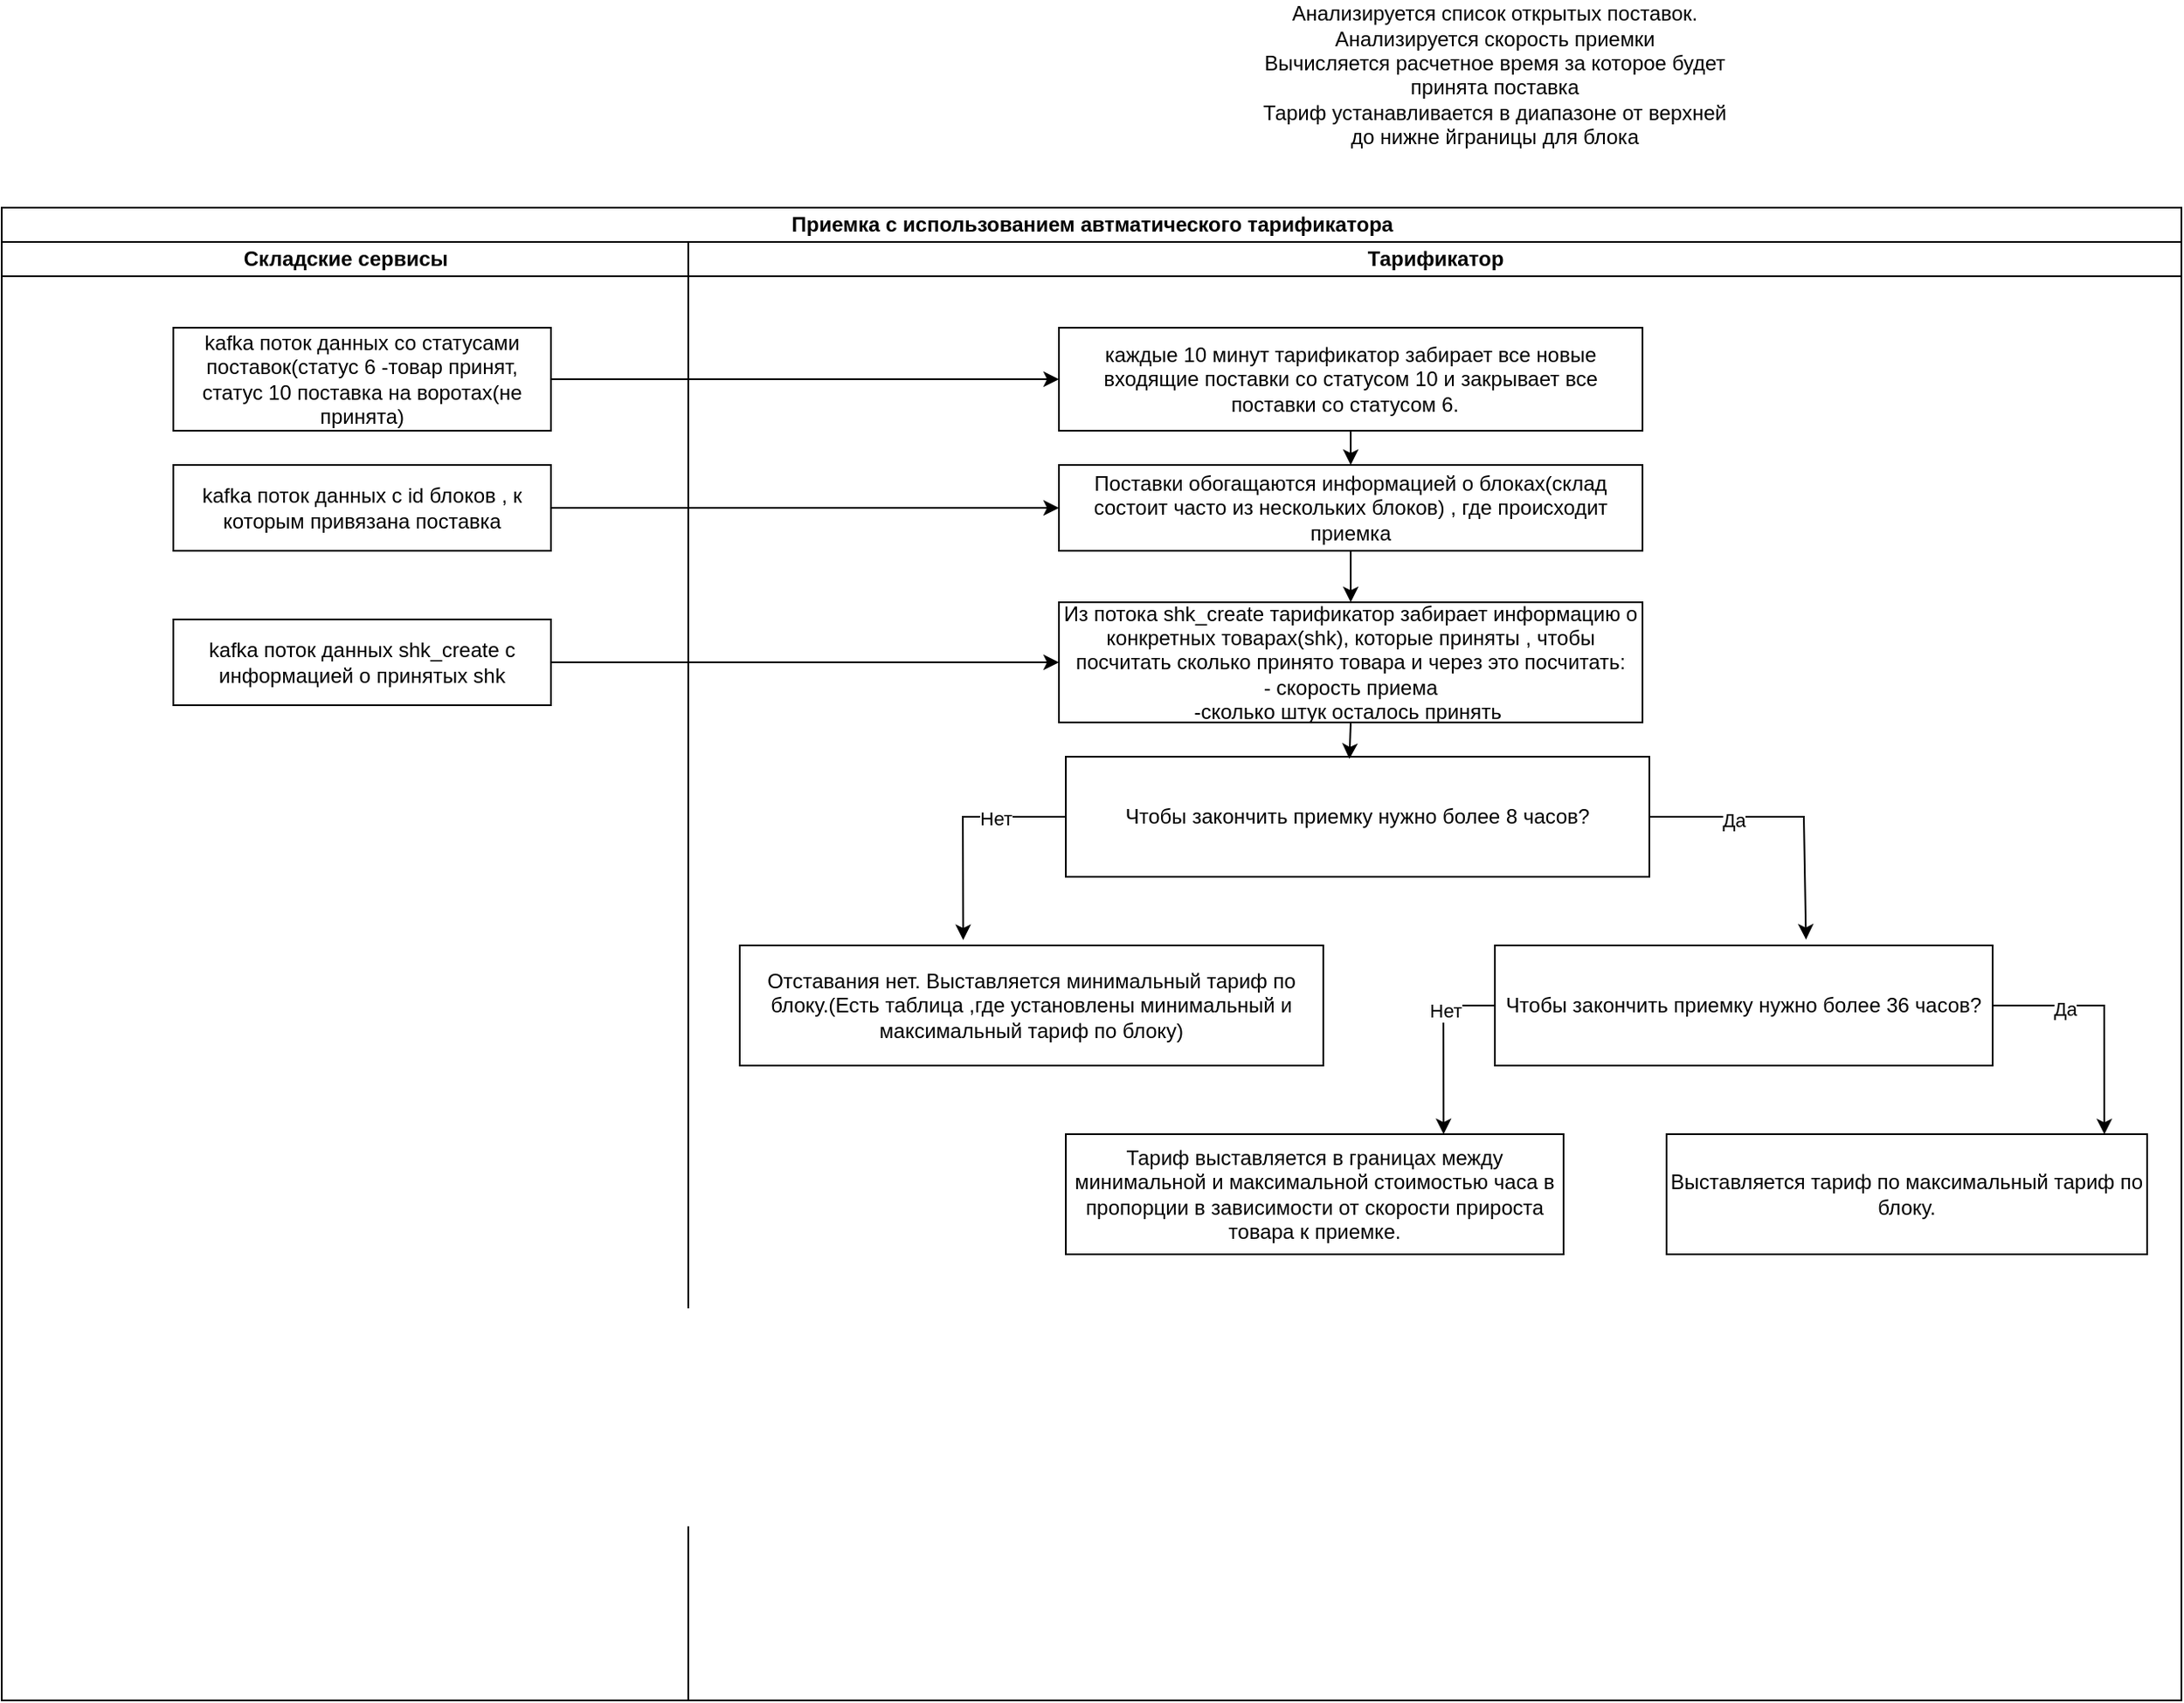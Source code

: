 <mxfile version="24.7.1" type="github">
  <diagram name="Page-1" id="c7488fd3-1785-93aa-aadb-54a6760d102a">
    <mxGraphModel dx="1183" dy="548" grid="1" gridSize="10" guides="1" tooltips="1" connect="1" arrows="1" fold="1" page="1" pageScale="1" pageWidth="1100" pageHeight="850" background="none" math="0" shadow="0">
      <root>
        <mxCell id="0" />
        <mxCell id="1" parent="0" />
        <mxCell id="Q_zp69lY7drZ3QzHUr-w-1" value="Анализируется список открытых поставок.&lt;div&gt;Анализируется скорость приемки&lt;/div&gt;&lt;div&gt;Вычисляется расчетное время за которое будет принята поставка&lt;/div&gt;&lt;div&gt;Тариф устанавливается в диапазоне от верхней до нижне йграницы для блока&lt;/div&gt;&lt;div&gt;&lt;br&gt;&lt;/div&gt;" style="text;html=1;align=center;verticalAlign=middle;whiteSpace=wrap;rounded=0;" vertex="1" parent="1">
          <mxGeometry x="850" y="50" width="280" height="100" as="geometry" />
        </mxCell>
        <mxCell id="Q_zp69lY7drZ3QzHUr-w-7" value="Приемка с использованием автматического тарификатора" style="swimlane;childLayout=stackLayout;resizeParent=1;resizeParentMax=0;startSize=20;html=1;" vertex="1" parent="1">
          <mxGeometry x="120" y="170" width="1270" height="870" as="geometry" />
        </mxCell>
        <mxCell id="Q_zp69lY7drZ3QzHUr-w-8" value="Складские сервисы" style="swimlane;startSize=20;html=1;" vertex="1" parent="Q_zp69lY7drZ3QzHUr-w-7">
          <mxGeometry y="20" width="400" height="850" as="geometry" />
        </mxCell>
        <mxCell id="Q_zp69lY7drZ3QzHUr-w-12" value="kafka поток данных со статусами поставок(статус 6 -товар принят,&lt;div&gt;статус 10 поставка на воротах(не принята)&lt;/div&gt;" style="html=1;dashed=0;whiteSpace=wrap;" vertex="1" parent="Q_zp69lY7drZ3QzHUr-w-8">
          <mxGeometry x="100" y="50" width="220" height="60" as="geometry" />
        </mxCell>
        <mxCell id="Q_zp69lY7drZ3QzHUr-w-13" value="kafka поток данных с id блоков , к которым привязана поставка" style="html=1;dashed=0;whiteSpace=wrap;" vertex="1" parent="Q_zp69lY7drZ3QzHUr-w-8">
          <mxGeometry x="100" y="130" width="220" height="50" as="geometry" />
        </mxCell>
        <mxCell id="Q_zp69lY7drZ3QzHUr-w-14" value="kafka поток данных shk_create с информацией о принятых shk" style="html=1;dashed=0;whiteSpace=wrap;" vertex="1" parent="Q_zp69lY7drZ3QzHUr-w-8">
          <mxGeometry x="100" y="220" width="220" height="50" as="geometry" />
        </mxCell>
        <mxCell id="Q_zp69lY7drZ3QzHUr-w-15" value="" style="endArrow=classic;html=1;rounded=0;exitX=1;exitY=0.5;exitDx=0;exitDy=0;entryX=0;entryY=0.5;entryDx=0;entryDy=0;" edge="1" parent="Q_zp69lY7drZ3QzHUr-w-7" source="Q_zp69lY7drZ3QzHUr-w-12" target="Q_zp69lY7drZ3QzHUr-w-2">
          <mxGeometry width="50" height="50" relative="1" as="geometry">
            <mxPoint x="-160" y="330" as="sourcePoint" />
            <mxPoint x="-110" y="280" as="targetPoint" />
          </mxGeometry>
        </mxCell>
        <mxCell id="Q_zp69lY7drZ3QzHUr-w-18" style="edgeStyle=orthogonalEdgeStyle;rounded=0;orthogonalLoop=1;jettySize=auto;html=1;exitX=1;exitY=0.5;exitDx=0;exitDy=0;" edge="1" parent="Q_zp69lY7drZ3QzHUr-w-7" source="Q_zp69lY7drZ3QzHUr-w-13" target="Q_zp69lY7drZ3QzHUr-w-17">
          <mxGeometry relative="1" as="geometry">
            <mxPoint x="430" y="210" as="sourcePoint" />
            <mxPoint x="350" y="260" as="targetPoint" />
          </mxGeometry>
        </mxCell>
        <mxCell id="Q_zp69lY7drZ3QzHUr-w-19" value="" style="endArrow=classic;html=1;rounded=0;exitX=1;exitY=0.5;exitDx=0;exitDy=0;entryX=0;entryY=0.5;entryDx=0;entryDy=0;" edge="1" parent="Q_zp69lY7drZ3QzHUr-w-7" source="Q_zp69lY7drZ3QzHUr-w-14" target="Q_zp69lY7drZ3QzHUr-w-21">
          <mxGeometry width="50" height="50" relative="1" as="geometry">
            <mxPoint x="300" y="340" as="sourcePoint" />
            <mxPoint x="350" y="290" as="targetPoint" />
          </mxGeometry>
        </mxCell>
        <mxCell id="Q_zp69lY7drZ3QzHUr-w-9" value="Тарификатор" style="swimlane;startSize=20;html=1;" vertex="1" parent="Q_zp69lY7drZ3QzHUr-w-7">
          <mxGeometry x="400" y="20" width="870" height="850" as="geometry" />
        </mxCell>
        <mxCell id="Q_zp69lY7drZ3QzHUr-w-2" value="каждые 10 минут тарификатор забирает все новые входящие поставки со статусом 10 и закрывает все поставки со статусом 6.&amp;nbsp;&amp;nbsp;" style="html=1;dashed=0;whiteSpace=wrap;" vertex="1" parent="Q_zp69lY7drZ3QzHUr-w-9">
          <mxGeometry x="216" y="50" width="340" height="60" as="geometry" />
        </mxCell>
        <mxCell id="Q_zp69lY7drZ3QzHUr-w-17" value="Поставки обогащаются информацией о блоках(склад состоит часто из нескольких блоков) , где происходит приемка" style="html=1;dashed=0;whiteSpace=wrap;" vertex="1" parent="Q_zp69lY7drZ3QzHUr-w-9">
          <mxGeometry x="216" y="130" width="340" height="50" as="geometry" />
        </mxCell>
        <mxCell id="Q_zp69lY7drZ3QzHUr-w-20" value="" style="endArrow=classic;html=1;rounded=0;exitX=0.5;exitY=1;exitDx=0;exitDy=0;entryX=0.5;entryY=0;entryDx=0;entryDy=0;" edge="1" parent="Q_zp69lY7drZ3QzHUr-w-9" source="Q_zp69lY7drZ3QzHUr-w-2" target="Q_zp69lY7drZ3QzHUr-w-17">
          <mxGeometry width="50" height="50" relative="1" as="geometry">
            <mxPoint x="406" y="370" as="sourcePoint" />
            <mxPoint x="372" y="130" as="targetPoint" />
          </mxGeometry>
        </mxCell>
        <mxCell id="Q_zp69lY7drZ3QzHUr-w-21" value="Из потока shk_create тарификатор забирает информацию о конкретных товарах(shk), которые приняты , чтобы посчитать сколько принято товара и через это посчитать:&lt;br&gt;- скорость приема &lt;br&gt;-сколько штук осталось принять&amp;nbsp;" style="html=1;dashed=0;whiteSpace=wrap;" vertex="1" parent="Q_zp69lY7drZ3QzHUr-w-9">
          <mxGeometry x="216" y="210" width="340" height="70" as="geometry" />
        </mxCell>
        <mxCell id="Q_zp69lY7drZ3QzHUr-w-22" value="" style="endArrow=classic;html=1;rounded=0;exitX=0.5;exitY=1;exitDx=0;exitDy=0;" edge="1" parent="Q_zp69lY7drZ3QzHUr-w-9" source="Q_zp69lY7drZ3QzHUr-w-17" target="Q_zp69lY7drZ3QzHUr-w-21">
          <mxGeometry width="50" height="50" relative="1" as="geometry">
            <mxPoint x="396" y="120" as="sourcePoint" />
            <mxPoint x="396" y="140" as="targetPoint" />
          </mxGeometry>
        </mxCell>
        <mxCell id="Q_zp69lY7drZ3QzHUr-w-23" value="Чтобы закончить приемку нужно более 8 часов?" style="html=1;dashed=0;whiteSpace=wrap;" vertex="1" parent="Q_zp69lY7drZ3QzHUr-w-9">
          <mxGeometry x="220" y="300" width="340" height="70" as="geometry" />
        </mxCell>
        <mxCell id="Q_zp69lY7drZ3QzHUr-w-24" value="Отставания нет. Выставляется минимальный тариф по блоку.(Есть таблица ,где установлены минимальный и максимальный тариф по блоку)" style="html=1;dashed=0;whiteSpace=wrap;" vertex="1" parent="Q_zp69lY7drZ3QzHUr-w-9">
          <mxGeometry x="30" y="410" width="340" height="70" as="geometry" />
        </mxCell>
        <mxCell id="Q_zp69lY7drZ3QzHUr-w-25" value="" style="endArrow=classic;html=1;rounded=0;exitX=0.5;exitY=1;exitDx=0;exitDy=0;entryX=0.486;entryY=0.018;entryDx=0;entryDy=0;entryPerimeter=0;" edge="1" parent="Q_zp69lY7drZ3QzHUr-w-9" source="Q_zp69lY7drZ3QzHUr-w-21" target="Q_zp69lY7drZ3QzHUr-w-23">
          <mxGeometry width="50" height="50" relative="1" as="geometry">
            <mxPoint x="396" y="190" as="sourcePoint" />
            <mxPoint x="396" y="220" as="targetPoint" />
          </mxGeometry>
        </mxCell>
        <mxCell id="Q_zp69lY7drZ3QzHUr-w-26" value="" style="endArrow=classic;html=1;rounded=0;exitX=0;exitY=0.5;exitDx=0;exitDy=0;entryX=0.383;entryY=-0.045;entryDx=0;entryDy=0;entryPerimeter=0;" edge="1" parent="Q_zp69lY7drZ3QzHUr-w-9" source="Q_zp69lY7drZ3QzHUr-w-23" target="Q_zp69lY7drZ3QzHUr-w-24">
          <mxGeometry width="50" height="50" relative="1" as="geometry">
            <mxPoint x="396" y="290" as="sourcePoint" />
            <mxPoint x="395" y="311" as="targetPoint" />
            <Array as="points">
              <mxPoint x="160" y="335" />
            </Array>
          </mxGeometry>
        </mxCell>
        <mxCell id="Q_zp69lY7drZ3QzHUr-w-27" value="Нет" style="edgeLabel;html=1;align=center;verticalAlign=middle;resizable=0;points=[];" vertex="1" connectable="0" parent="Q_zp69lY7drZ3QzHUr-w-26">
          <mxGeometry x="-0.367" y="1" relative="1" as="geometry">
            <mxPoint as="offset" />
          </mxGeometry>
        </mxCell>
        <mxCell id="Q_zp69lY7drZ3QzHUr-w-28" value="Чтобы закончить приемку нужно более 36 часов?" style="html=1;dashed=0;whiteSpace=wrap;" vertex="1" parent="Q_zp69lY7drZ3QzHUr-w-9">
          <mxGeometry x="470" y="410" width="290" height="70" as="geometry" />
        </mxCell>
        <mxCell id="Q_zp69lY7drZ3QzHUr-w-29" value="Тариф выставляется в границах между минимальной и максимальной стоимостью часа в пропорции в зависимости от скорости прироста товара к приемке." style="html=1;dashed=0;whiteSpace=wrap;" vertex="1" parent="Q_zp69lY7drZ3QzHUr-w-9">
          <mxGeometry x="220" y="520" width="290" height="70" as="geometry" />
        </mxCell>
        <mxCell id="Q_zp69lY7drZ3QzHUr-w-30" value="Выставляется тариф по максимальный тариф по блоку." style="html=1;dashed=0;whiteSpace=wrap;" vertex="1" parent="Q_zp69lY7drZ3QzHUr-w-9">
          <mxGeometry x="570" y="520" width="280" height="70" as="geometry" />
        </mxCell>
        <mxCell id="Q_zp69lY7drZ3QzHUr-w-31" value="" style="endArrow=classic;html=1;rounded=0;exitX=1;exitY=0.5;exitDx=0;exitDy=0;entryX=0.625;entryY=-0.049;entryDx=0;entryDy=0;entryPerimeter=0;" edge="1" parent="Q_zp69lY7drZ3QzHUr-w-9" source="Q_zp69lY7drZ3QzHUr-w-23" target="Q_zp69lY7drZ3QzHUr-w-28">
          <mxGeometry width="50" height="50" relative="1" as="geometry">
            <mxPoint x="230" y="345" as="sourcePoint" />
            <mxPoint x="650" y="380" as="targetPoint" />
            <Array as="points">
              <mxPoint x="650" y="335" />
            </Array>
          </mxGeometry>
        </mxCell>
        <mxCell id="Q_zp69lY7drZ3QzHUr-w-35" value="Да" style="edgeLabel;html=1;align=center;verticalAlign=middle;resizable=0;points=[];" vertex="1" connectable="0" parent="Q_zp69lY7drZ3QzHUr-w-31">
          <mxGeometry x="-0.398" y="-2" relative="1" as="geometry">
            <mxPoint as="offset" />
          </mxGeometry>
        </mxCell>
        <mxCell id="Q_zp69lY7drZ3QzHUr-w-36" value="" style="endArrow=classic;html=1;rounded=0;exitX=1;exitY=0.5;exitDx=0;exitDy=0;entryX=0.911;entryY=0.001;entryDx=0;entryDy=0;entryPerimeter=0;" edge="1" parent="Q_zp69lY7drZ3QzHUr-w-9" source="Q_zp69lY7drZ3QzHUr-w-28" target="Q_zp69lY7drZ3QzHUr-w-30">
          <mxGeometry width="50" height="50" relative="1" as="geometry">
            <mxPoint x="570" y="345" as="sourcePoint" />
            <mxPoint x="661" y="417" as="targetPoint" />
            <Array as="points">
              <mxPoint x="825" y="445" />
            </Array>
          </mxGeometry>
        </mxCell>
        <mxCell id="Q_zp69lY7drZ3QzHUr-w-37" value="Да" style="edgeLabel;html=1;align=center;verticalAlign=middle;resizable=0;points=[];" vertex="1" connectable="0" parent="Q_zp69lY7drZ3QzHUr-w-36">
          <mxGeometry x="-0.398" y="-2" relative="1" as="geometry">
            <mxPoint as="offset" />
          </mxGeometry>
        </mxCell>
        <mxCell id="Q_zp69lY7drZ3QzHUr-w-38" value="" style="endArrow=classic;html=1;rounded=0;exitX=0;exitY=0.5;exitDx=0;exitDy=0;entryX=0.759;entryY=0;entryDx=0;entryDy=0;entryPerimeter=0;" edge="1" parent="Q_zp69lY7drZ3QzHUr-w-9" source="Q_zp69lY7drZ3QzHUr-w-28" target="Q_zp69lY7drZ3QzHUr-w-29">
          <mxGeometry width="50" height="50" relative="1" as="geometry">
            <mxPoint x="230" y="345" as="sourcePoint" />
            <mxPoint x="170" y="417" as="targetPoint" />
            <Array as="points">
              <mxPoint x="440" y="445" />
            </Array>
          </mxGeometry>
        </mxCell>
        <mxCell id="Q_zp69lY7drZ3QzHUr-w-39" value="Нет" style="edgeLabel;html=1;align=center;verticalAlign=middle;resizable=0;points=[];" vertex="1" connectable="0" parent="Q_zp69lY7drZ3QzHUr-w-38">
          <mxGeometry x="-0.367" y="1" relative="1" as="geometry">
            <mxPoint as="offset" />
          </mxGeometry>
        </mxCell>
      </root>
    </mxGraphModel>
  </diagram>
</mxfile>
